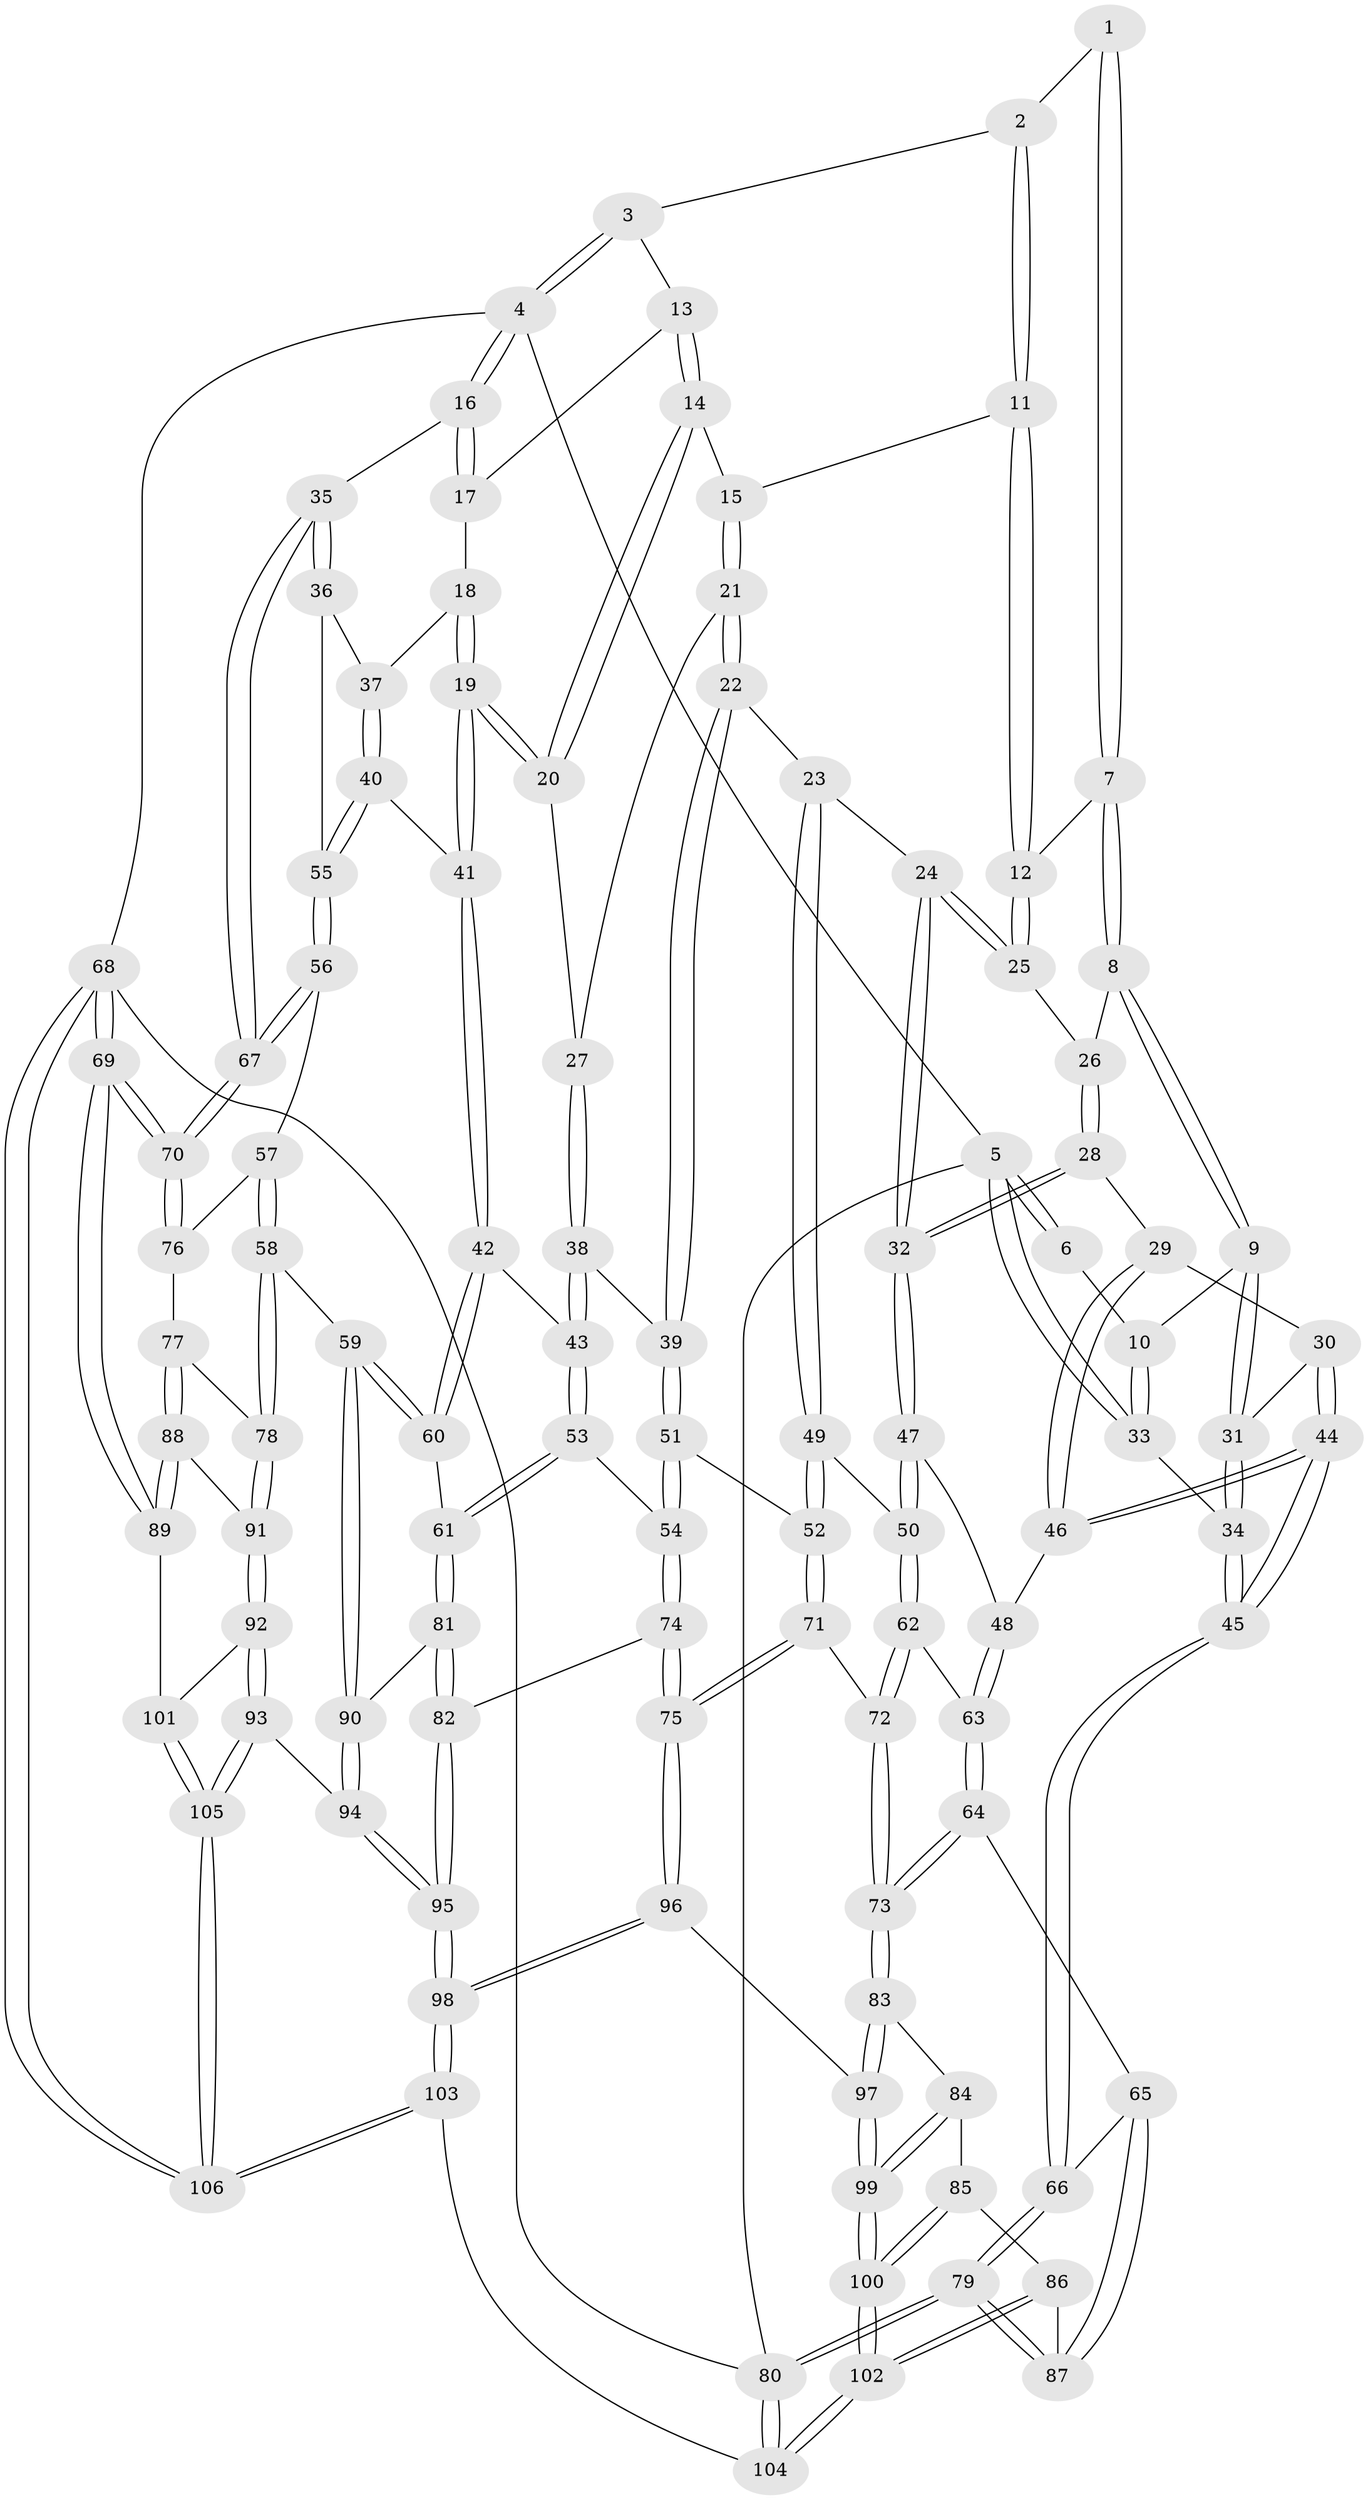 // Generated by graph-tools (version 1.1) at 2025/17/03/09/25 04:17:14]
// undirected, 106 vertices, 262 edges
graph export_dot {
graph [start="1"]
  node [color=gray90,style=filled];
  1 [pos="+0.21148466769198912+0"];
  2 [pos="+0.4577175806939686+0"];
  3 [pos="+0.7682365282184863+0"];
  4 [pos="+1+0"];
  5 [pos="+0+0"];
  6 [pos="+0.10249683099519476+0"];
  7 [pos="+0.18759692675987502+0.06455954533989067"];
  8 [pos="+0.16898222996251294+0.10069540701217895"];
  9 [pos="+0.046319734512725426+0.15037956702718933"];
  10 [pos="+0.025234140050658202+0.14240969289812253"];
  11 [pos="+0.46821334592900804+0.01660476698551675"];
  12 [pos="+0.3499945919003688+0.11969670897972982"];
  13 [pos="+0.7482471315626589+0.05540732614847513"];
  14 [pos="+0.6992564155948386+0.12065990845909565"];
  15 [pos="+0.4721081474787394+0.023019895713114562"];
  16 [pos="+1+0"];
  17 [pos="+0.8576550402979025+0.11974578913645265"];
  18 [pos="+0.8286057230181015+0.21214791619371537"];
  19 [pos="+0.7387009953640403+0.2528384711966397"];
  20 [pos="+0.6943093955259642+0.20587630307203159"];
  21 [pos="+0.5076874274048666+0.1798559644487239"];
  22 [pos="+0.45306010006107705+0.3035507444104788"];
  23 [pos="+0.4156006635478652+0.30453402833679566"];
  24 [pos="+0.3238039015038042+0.2792313486678429"];
  25 [pos="+0.33762346255844544+0.15616642200972797"];
  26 [pos="+0.195387355108655+0.14745490421141239"];
  27 [pos="+0.6550307038200596+0.21331269524674126"];
  28 [pos="+0.23928570831452745+0.2893123016813107"];
  29 [pos="+0.18189269326612+0.29571307968349037"];
  30 [pos="+0.08990347830230153+0.259277622538736"];
  31 [pos="+0.07466965985175074+0.22940146346011867"];
  32 [pos="+0.26306393705739023+0.2994451323799831"];
  33 [pos="+0+0.14200580059062354"];
  34 [pos="+0+0.39476458776263185"];
  35 [pos="+1+0.21410416793580156"];
  36 [pos="+1+0.2712833693795647"];
  37 [pos="+0.9041586772160048+0.24244724692270506"];
  38 [pos="+0.5481714864861387+0.35181418147945676"];
  39 [pos="+0.4749435676876765+0.32466110622072486"];
  40 [pos="+0.7869342759279123+0.37254746716134934"];
  41 [pos="+0.7487551805069182+0.3474946163928033"];
  42 [pos="+0.6723438779203086+0.3907703126342543"];
  43 [pos="+0.5623336004788889+0.36475574641496433"];
  44 [pos="+0+0.45103379744524236"];
  45 [pos="+0+0.4975687988520699"];
  46 [pos="+0.07681819342094595+0.444907003644204"];
  47 [pos="+0.2549319478738708+0.4324055037876414"];
  48 [pos="+0.11294016412690562+0.46026385785450036"];
  49 [pos="+0.34867448434855774+0.5012222690961967"];
  50 [pos="+0.2901983374519238+0.4878741724894729"];
  51 [pos="+0.44415161017751226+0.536656350120086"];
  52 [pos="+0.40873465271551457+0.5419720298052405"];
  53 [pos="+0.5371483948521663+0.5624966172900709"];
  54 [pos="+0.5331040109985299+0.5624735936959544"];
  55 [pos="+0.8530354547189481+0.42810301290310243"];
  56 [pos="+0.8577513715363535+0.501713544660341"];
  57 [pos="+0.8477797067509045+0.5331685167546603"];
  58 [pos="+0.7258296736997888+0.6225815297891865"];
  59 [pos="+0.6815501518203081+0.6240890146726845"];
  60 [pos="+0.643740247579367+0.592715622556716"];
  61 [pos="+0.5681628511569239+0.5747585876905308"];
  62 [pos="+0.25798729268094495+0.5296060235552017"];
  63 [pos="+0.17292219386896657+0.572322142979521"];
  64 [pos="+0.14938685245364364+0.6336292830469545"];
  65 [pos="+0.1467368265771078+0.6344816458204795"];
  66 [pos="+0+0.538084448525855"];
  67 [pos="+1+0.5038975887135767"];
  68 [pos="+1+1"];
  69 [pos="+1+0.8549788733569814"];
  70 [pos="+1+0.6208813925894631"];
  71 [pos="+0.33462649023843966+0.7068863159948671"];
  72 [pos="+0.29590427199517877+0.7088448934078416"];
  73 [pos="+0.2814738774216337+0.7135140255834179"];
  74 [pos="+0.435840706946212+0.7401144433350043"];
  75 [pos="+0.38279259122925274+0.7423438633628039"];
  76 [pos="+0.8957805763711486+0.5790808383722441"];
  77 [pos="+0.9339626730656179+0.6774638892045447"];
  78 [pos="+0.8023324346476755+0.7176072770046484"];
  79 [pos="+0+0.9867585643159001"];
  80 [pos="+0+1"];
  81 [pos="+0.510897574841383+0.7192151140976187"];
  82 [pos="+0.47601070999347633+0.75484978241299"];
  83 [pos="+0.21314485210970455+0.818495757959295"];
  84 [pos="+0.20770000065475258+0.8225622046055711"];
  85 [pos="+0.16481084471337185+0.8378011885992782"];
  86 [pos="+0.1306485348099727+0.8453777736835925"];
  87 [pos="+0.05244188817996577+0.8454941649043028"];
  88 [pos="+1+0.7797923553189797"];
  89 [pos="+1+0.8243702777635621"];
  90 [pos="+0.6601564670988025+0.6795480957186459"];
  91 [pos="+0.803354530340084+0.7204894656740901"];
  92 [pos="+0.8185741588134823+0.8585450416392361"];
  93 [pos="+0.6664386173203676+0.876573816366983"];
  94 [pos="+0.6103720529059514+0.8693159985955449"];
  95 [pos="+0.6061534105458557+0.8718779737248457"];
  96 [pos="+0.3843958722144297+0.8882397236914928"];
  97 [pos="+0.3750837883704275+0.8979708933043324"];
  98 [pos="+0.5891263499425967+0.898216352602793"];
  99 [pos="+0.32587343207689917+1"];
  100 [pos="+0.31594796213371806+1"];
  101 [pos="+0.8412609962828389+0.8720486932756957"];
  102 [pos="+0.3089212572083806+1"];
  103 [pos="+0.5442438964782954+1"];
  104 [pos="+0.3096974223599488+1"];
  105 [pos="+0.8316118559581281+1"];
  106 [pos="+0.8649766019807135+1"];
  1 -- 2;
  1 -- 7;
  1 -- 7;
  2 -- 3;
  2 -- 11;
  2 -- 11;
  3 -- 4;
  3 -- 4;
  3 -- 13;
  4 -- 5;
  4 -- 16;
  4 -- 16;
  4 -- 68;
  5 -- 6;
  5 -- 6;
  5 -- 33;
  5 -- 33;
  5 -- 80;
  6 -- 10;
  7 -- 8;
  7 -- 8;
  7 -- 12;
  8 -- 9;
  8 -- 9;
  8 -- 26;
  9 -- 10;
  9 -- 31;
  9 -- 31;
  10 -- 33;
  10 -- 33;
  11 -- 12;
  11 -- 12;
  11 -- 15;
  12 -- 25;
  12 -- 25;
  13 -- 14;
  13 -- 14;
  13 -- 17;
  14 -- 15;
  14 -- 20;
  14 -- 20;
  15 -- 21;
  15 -- 21;
  16 -- 17;
  16 -- 17;
  16 -- 35;
  17 -- 18;
  18 -- 19;
  18 -- 19;
  18 -- 37;
  19 -- 20;
  19 -- 20;
  19 -- 41;
  19 -- 41;
  20 -- 27;
  21 -- 22;
  21 -- 22;
  21 -- 27;
  22 -- 23;
  22 -- 39;
  22 -- 39;
  23 -- 24;
  23 -- 49;
  23 -- 49;
  24 -- 25;
  24 -- 25;
  24 -- 32;
  24 -- 32;
  25 -- 26;
  26 -- 28;
  26 -- 28;
  27 -- 38;
  27 -- 38;
  28 -- 29;
  28 -- 32;
  28 -- 32;
  29 -- 30;
  29 -- 46;
  29 -- 46;
  30 -- 31;
  30 -- 44;
  30 -- 44;
  31 -- 34;
  31 -- 34;
  32 -- 47;
  32 -- 47;
  33 -- 34;
  34 -- 45;
  34 -- 45;
  35 -- 36;
  35 -- 36;
  35 -- 67;
  35 -- 67;
  36 -- 37;
  36 -- 55;
  37 -- 40;
  37 -- 40;
  38 -- 39;
  38 -- 43;
  38 -- 43;
  39 -- 51;
  39 -- 51;
  40 -- 41;
  40 -- 55;
  40 -- 55;
  41 -- 42;
  41 -- 42;
  42 -- 43;
  42 -- 60;
  42 -- 60;
  43 -- 53;
  43 -- 53;
  44 -- 45;
  44 -- 45;
  44 -- 46;
  44 -- 46;
  45 -- 66;
  45 -- 66;
  46 -- 48;
  47 -- 48;
  47 -- 50;
  47 -- 50;
  48 -- 63;
  48 -- 63;
  49 -- 50;
  49 -- 52;
  49 -- 52;
  50 -- 62;
  50 -- 62;
  51 -- 52;
  51 -- 54;
  51 -- 54;
  52 -- 71;
  52 -- 71;
  53 -- 54;
  53 -- 61;
  53 -- 61;
  54 -- 74;
  54 -- 74;
  55 -- 56;
  55 -- 56;
  56 -- 57;
  56 -- 67;
  56 -- 67;
  57 -- 58;
  57 -- 58;
  57 -- 76;
  58 -- 59;
  58 -- 78;
  58 -- 78;
  59 -- 60;
  59 -- 60;
  59 -- 90;
  59 -- 90;
  60 -- 61;
  61 -- 81;
  61 -- 81;
  62 -- 63;
  62 -- 72;
  62 -- 72;
  63 -- 64;
  63 -- 64;
  64 -- 65;
  64 -- 73;
  64 -- 73;
  65 -- 66;
  65 -- 87;
  65 -- 87;
  66 -- 79;
  66 -- 79;
  67 -- 70;
  67 -- 70;
  68 -- 69;
  68 -- 69;
  68 -- 106;
  68 -- 106;
  68 -- 80;
  69 -- 70;
  69 -- 70;
  69 -- 89;
  69 -- 89;
  70 -- 76;
  70 -- 76;
  71 -- 72;
  71 -- 75;
  71 -- 75;
  72 -- 73;
  72 -- 73;
  73 -- 83;
  73 -- 83;
  74 -- 75;
  74 -- 75;
  74 -- 82;
  75 -- 96;
  75 -- 96;
  76 -- 77;
  77 -- 78;
  77 -- 88;
  77 -- 88;
  78 -- 91;
  78 -- 91;
  79 -- 80;
  79 -- 80;
  79 -- 87;
  79 -- 87;
  80 -- 104;
  80 -- 104;
  81 -- 82;
  81 -- 82;
  81 -- 90;
  82 -- 95;
  82 -- 95;
  83 -- 84;
  83 -- 97;
  83 -- 97;
  84 -- 85;
  84 -- 99;
  84 -- 99;
  85 -- 86;
  85 -- 100;
  85 -- 100;
  86 -- 87;
  86 -- 102;
  86 -- 102;
  88 -- 89;
  88 -- 89;
  88 -- 91;
  89 -- 101;
  90 -- 94;
  90 -- 94;
  91 -- 92;
  91 -- 92;
  92 -- 93;
  92 -- 93;
  92 -- 101;
  93 -- 94;
  93 -- 105;
  93 -- 105;
  94 -- 95;
  94 -- 95;
  95 -- 98;
  95 -- 98;
  96 -- 97;
  96 -- 98;
  96 -- 98;
  97 -- 99;
  97 -- 99;
  98 -- 103;
  98 -- 103;
  99 -- 100;
  99 -- 100;
  100 -- 102;
  100 -- 102;
  101 -- 105;
  101 -- 105;
  102 -- 104;
  102 -- 104;
  103 -- 104;
  103 -- 106;
  103 -- 106;
  105 -- 106;
  105 -- 106;
}
